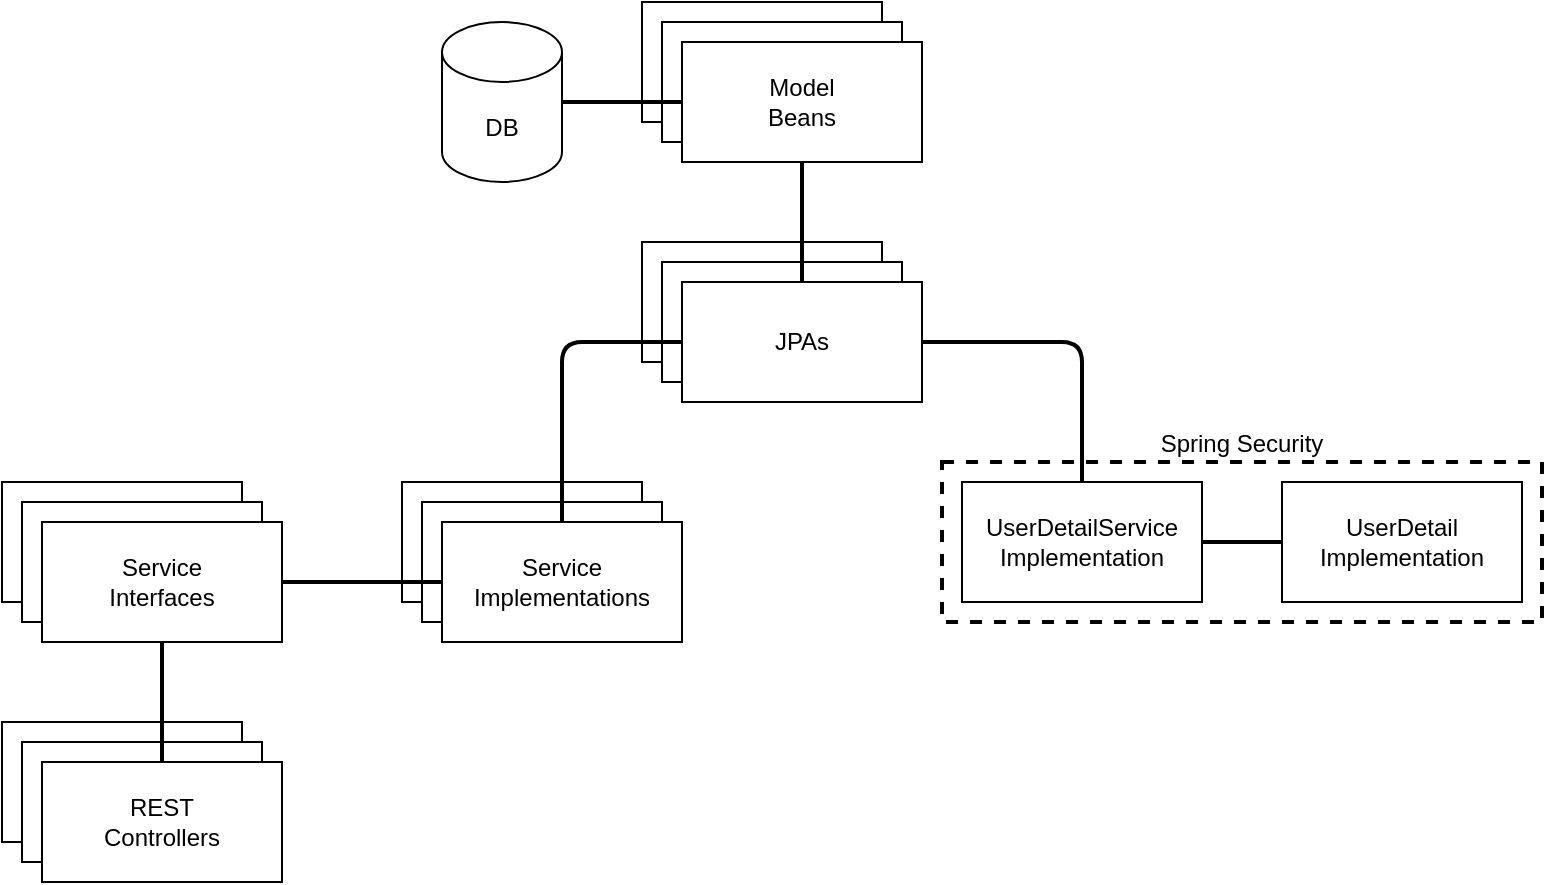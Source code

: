 <mxfile version="14.4.3" type="github">
  <diagram id="I4r6E7HCdtmKssuT7R5q" name="Page-1">
    <mxGraphModel dx="946" dy="536" grid="1" gridSize="10" guides="1" tooltips="1" connect="1" arrows="1" fold="1" page="1" pageScale="1" pageWidth="827" pageHeight="1169" math="0" shadow="0">
      <root>
        <mxCell id="0" />
        <mxCell id="1" parent="0" />
        <mxCell id="R3m0VWdQTmSVkuUjF9UV-54" value="Spring Security" style="rounded=0;whiteSpace=wrap;html=1;labelPosition=center;verticalLabelPosition=top;align=center;verticalAlign=bottom;dashed=1;strokeWidth=2;" vertex="1" parent="1">
          <mxGeometry x="510" y="270" width="300" height="80" as="geometry" />
        </mxCell>
        <mxCell id="R3m0VWdQTmSVkuUjF9UV-34" value="" style="group" vertex="1" connectable="0" parent="1">
          <mxGeometry x="360" y="160" width="140" height="80" as="geometry" />
        </mxCell>
        <mxCell id="R3m0VWdQTmSVkuUjF9UV-1" value="" style="rounded=0;whiteSpace=wrap;html=1;" vertex="1" parent="R3m0VWdQTmSVkuUjF9UV-34">
          <mxGeometry width="120" height="60" as="geometry" />
        </mxCell>
        <mxCell id="R3m0VWdQTmSVkuUjF9UV-2" value="" style="rounded=0;whiteSpace=wrap;html=1;" vertex="1" parent="R3m0VWdQTmSVkuUjF9UV-34">
          <mxGeometry x="10" y="10" width="120" height="60" as="geometry" />
        </mxCell>
        <mxCell id="R3m0VWdQTmSVkuUjF9UV-3" value="JPAs" style="rounded=0;whiteSpace=wrap;html=1;" vertex="1" parent="R3m0VWdQTmSVkuUjF9UV-34">
          <mxGeometry x="20" y="20" width="120" height="60" as="geometry" />
        </mxCell>
        <mxCell id="R3m0VWdQTmSVkuUjF9UV-37" value="" style="group" vertex="1" connectable="0" parent="1">
          <mxGeometry x="40" y="400" width="140" height="80" as="geometry" />
        </mxCell>
        <mxCell id="R3m0VWdQTmSVkuUjF9UV-29" value="" style="rounded=0;whiteSpace=wrap;html=1;" vertex="1" parent="R3m0VWdQTmSVkuUjF9UV-37">
          <mxGeometry width="120" height="60" as="geometry" />
        </mxCell>
        <mxCell id="R3m0VWdQTmSVkuUjF9UV-30" value="" style="rounded=0;whiteSpace=wrap;html=1;" vertex="1" parent="R3m0VWdQTmSVkuUjF9UV-37">
          <mxGeometry x="10" y="10" width="120" height="60" as="geometry" />
        </mxCell>
        <mxCell id="R3m0VWdQTmSVkuUjF9UV-31" value="REST&lt;br&gt;Controllers" style="rounded=0;whiteSpace=wrap;html=1;" vertex="1" parent="R3m0VWdQTmSVkuUjF9UV-37">
          <mxGeometry x="20" y="20" width="120" height="60" as="geometry" />
        </mxCell>
        <mxCell id="R3m0VWdQTmSVkuUjF9UV-35" value="" style="group" vertex="1" connectable="0" parent="1">
          <mxGeometry x="240" y="280" width="140" height="80" as="geometry" />
        </mxCell>
        <mxCell id="R3m0VWdQTmSVkuUjF9UV-10" value="" style="rounded=0;whiteSpace=wrap;html=1;" vertex="1" parent="R3m0VWdQTmSVkuUjF9UV-35">
          <mxGeometry width="120" height="60" as="geometry" />
        </mxCell>
        <mxCell id="R3m0VWdQTmSVkuUjF9UV-11" value="" style="rounded=0;whiteSpace=wrap;html=1;" vertex="1" parent="R3m0VWdQTmSVkuUjF9UV-35">
          <mxGeometry x="10" y="10" width="120" height="60" as="geometry" />
        </mxCell>
        <mxCell id="R3m0VWdQTmSVkuUjF9UV-12" value="Service&lt;br&gt;Implementations" style="rounded=0;whiteSpace=wrap;html=1;" vertex="1" parent="R3m0VWdQTmSVkuUjF9UV-35">
          <mxGeometry x="20" y="20" width="120" height="60" as="geometry" />
        </mxCell>
        <mxCell id="R3m0VWdQTmSVkuUjF9UV-4" value="DB" style="shape=cylinder3;whiteSpace=wrap;html=1;boundedLbl=1;backgroundOutline=1;size=15;" vertex="1" parent="1">
          <mxGeometry x="260" y="50" width="60" height="80" as="geometry" />
        </mxCell>
        <mxCell id="R3m0VWdQTmSVkuUjF9UV-27" value="" style="endArrow=none;html=1;entryX=0;entryY=0.5;entryDx=0;entryDy=0;exitX=0.5;exitY=0;exitDx=0;exitDy=0;edgeStyle=orthogonalEdgeStyle;strokeWidth=2;" edge="1" parent="1" source="R3m0VWdQTmSVkuUjF9UV-12" target="R3m0VWdQTmSVkuUjF9UV-3">
          <mxGeometry width="50" height="50" relative="1" as="geometry">
            <mxPoint x="150" y="300" as="sourcePoint" />
            <mxPoint x="200" y="250" as="targetPoint" />
          </mxGeometry>
        </mxCell>
        <mxCell id="R3m0VWdQTmSVkuUjF9UV-28" value="" style="endArrow=none;html=1;strokeWidth=2;entryX=0;entryY=0.5;entryDx=0;entryDy=0;exitX=1;exitY=0.5;exitDx=0;exitDy=0;" edge="1" parent="1" source="R3m0VWdQTmSVkuUjF9UV-18" target="R3m0VWdQTmSVkuUjF9UV-12">
          <mxGeometry width="50" height="50" relative="1" as="geometry">
            <mxPoint x="150" y="300" as="sourcePoint" />
            <mxPoint x="200" y="250" as="targetPoint" />
          </mxGeometry>
        </mxCell>
        <mxCell id="R3m0VWdQTmSVkuUjF9UV-32" value="" style="endArrow=none;html=1;strokeWidth=2;entryX=0.5;entryY=0;entryDx=0;entryDy=0;exitX=0.5;exitY=1;exitDx=0;exitDy=0;" edge="1" parent="1" source="R3m0VWdQTmSVkuUjF9UV-18" target="R3m0VWdQTmSVkuUjF9UV-31">
          <mxGeometry width="50" height="50" relative="1" as="geometry">
            <mxPoint x="400" y="310" as="sourcePoint" />
            <mxPoint x="450" y="260" as="targetPoint" />
          </mxGeometry>
        </mxCell>
        <mxCell id="R3m0VWdQTmSVkuUjF9UV-36" value="" style="group" vertex="1" connectable="0" parent="1">
          <mxGeometry x="40" y="280" width="140" height="80" as="geometry" />
        </mxCell>
        <mxCell id="R3m0VWdQTmSVkuUjF9UV-16" value="" style="rounded=0;whiteSpace=wrap;html=1;" vertex="1" parent="R3m0VWdQTmSVkuUjF9UV-36">
          <mxGeometry width="120" height="60" as="geometry" />
        </mxCell>
        <mxCell id="R3m0VWdQTmSVkuUjF9UV-17" value="" style="rounded=0;whiteSpace=wrap;html=1;" vertex="1" parent="R3m0VWdQTmSVkuUjF9UV-36">
          <mxGeometry x="10" y="10" width="120" height="60" as="geometry" />
        </mxCell>
        <mxCell id="R3m0VWdQTmSVkuUjF9UV-18" value="Service&lt;br&gt;Interfaces" style="rounded=0;whiteSpace=wrap;html=1;" vertex="1" parent="R3m0VWdQTmSVkuUjF9UV-36">
          <mxGeometry x="20" y="20" width="120" height="60" as="geometry" />
        </mxCell>
        <mxCell id="R3m0VWdQTmSVkuUjF9UV-39" value="" style="group" vertex="1" connectable="0" parent="1">
          <mxGeometry x="360" y="40" width="140" height="80" as="geometry" />
        </mxCell>
        <mxCell id="R3m0VWdQTmSVkuUjF9UV-40" value="" style="rounded=0;whiteSpace=wrap;html=1;" vertex="1" parent="R3m0VWdQTmSVkuUjF9UV-39">
          <mxGeometry width="120" height="60" as="geometry" />
        </mxCell>
        <mxCell id="R3m0VWdQTmSVkuUjF9UV-41" value="" style="rounded=0;whiteSpace=wrap;html=1;" vertex="1" parent="R3m0VWdQTmSVkuUjF9UV-39">
          <mxGeometry x="10" y="10" width="120" height="60" as="geometry" />
        </mxCell>
        <mxCell id="R3m0VWdQTmSVkuUjF9UV-42" value="Model&lt;br&gt;Beans" style="rounded=0;whiteSpace=wrap;html=1;" vertex="1" parent="R3m0VWdQTmSVkuUjF9UV-39">
          <mxGeometry x="20" y="20" width="120" height="60" as="geometry" />
        </mxCell>
        <mxCell id="R3m0VWdQTmSVkuUjF9UV-43" value="" style="endArrow=none;html=1;strokeWidth=2;entryX=0;entryY=0.5;entryDx=0;entryDy=0;exitX=1;exitY=0.5;exitDx=0;exitDy=0;exitPerimeter=0;" edge="1" parent="1" source="R3m0VWdQTmSVkuUjF9UV-4" target="R3m0VWdQTmSVkuUjF9UV-42">
          <mxGeometry width="50" height="50" relative="1" as="geometry">
            <mxPoint x="400" y="230" as="sourcePoint" />
            <mxPoint x="450" y="180" as="targetPoint" />
          </mxGeometry>
        </mxCell>
        <mxCell id="R3m0VWdQTmSVkuUjF9UV-44" value="" style="endArrow=none;html=1;strokeWidth=2;exitX=0.5;exitY=1;exitDx=0;exitDy=0;entryX=0.5;entryY=0;entryDx=0;entryDy=0;" edge="1" parent="1" source="R3m0VWdQTmSVkuUjF9UV-42" target="R3m0VWdQTmSVkuUjF9UV-3">
          <mxGeometry width="50" height="50" relative="1" as="geometry">
            <mxPoint x="400" y="230" as="sourcePoint" />
            <mxPoint x="450" y="170" as="targetPoint" />
          </mxGeometry>
        </mxCell>
        <mxCell id="R3m0VWdQTmSVkuUjF9UV-49" value="UserDetailService&lt;br&gt;Implementation" style="rounded=0;whiteSpace=wrap;html=1;" vertex="1" parent="1">
          <mxGeometry x="520" y="280" width="120" height="60" as="geometry" />
        </mxCell>
        <mxCell id="R3m0VWdQTmSVkuUjF9UV-50" value="UserDetail&lt;br&gt;Implementation" style="rounded=0;whiteSpace=wrap;html=1;" vertex="1" parent="1">
          <mxGeometry x="680" y="280" width="120" height="60" as="geometry" />
        </mxCell>
        <mxCell id="R3m0VWdQTmSVkuUjF9UV-51" value="" style="endArrow=none;html=1;strokeWidth=2;entryX=0.5;entryY=0;entryDx=0;entryDy=0;exitX=1;exitY=0.5;exitDx=0;exitDy=0;" edge="1" parent="1" source="R3m0VWdQTmSVkuUjF9UV-3" target="R3m0VWdQTmSVkuUjF9UV-49">
          <mxGeometry width="50" height="50" relative="1" as="geometry">
            <mxPoint x="400" y="230" as="sourcePoint" />
            <mxPoint x="450" y="180" as="targetPoint" />
            <Array as="points">
              <mxPoint x="580" y="210" />
            </Array>
          </mxGeometry>
        </mxCell>
        <mxCell id="R3m0VWdQTmSVkuUjF9UV-52" value="" style="endArrow=none;html=1;strokeWidth=2;entryX=0;entryY=0.5;entryDx=0;entryDy=0;exitX=1;exitY=0.5;exitDx=0;exitDy=0;" edge="1" parent="1" source="R3m0VWdQTmSVkuUjF9UV-49" target="R3m0VWdQTmSVkuUjF9UV-50">
          <mxGeometry width="50" height="50" relative="1" as="geometry">
            <mxPoint x="400" y="230" as="sourcePoint" />
            <mxPoint x="450" y="180" as="targetPoint" />
          </mxGeometry>
        </mxCell>
      </root>
    </mxGraphModel>
  </diagram>
</mxfile>
